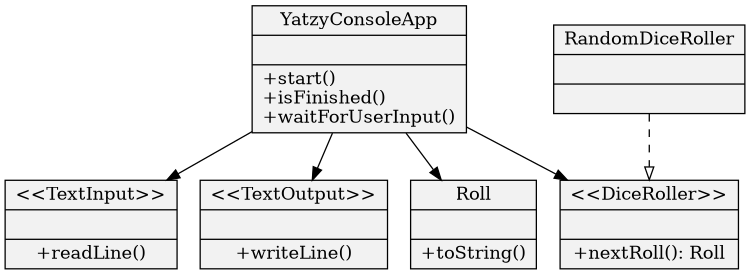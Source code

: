 digraph dice_refactored {
size="5,5"
node[shape=record,style=filled,fillcolor=gray95]

1[label = "{YatzyConsoleApp||+start()\l+isFinished()\l+waitForUserInput()}"]
2[label = "{\<\<TextInput\>\>||+readLine()}"]
3[label = "{\<\<TextOutput\>\>||+writeLine()}"]
4[label = "{\<\<DiceRoller\>\>||+nextRoll(): Roll}"]
5[label = "{Roll||+toString()}"]
7[label = "{RandomDiceRoller||}"]

1->2
1->3
1->4
1->5
7->4 [style=dashed,arrowhead=onormal]
}
